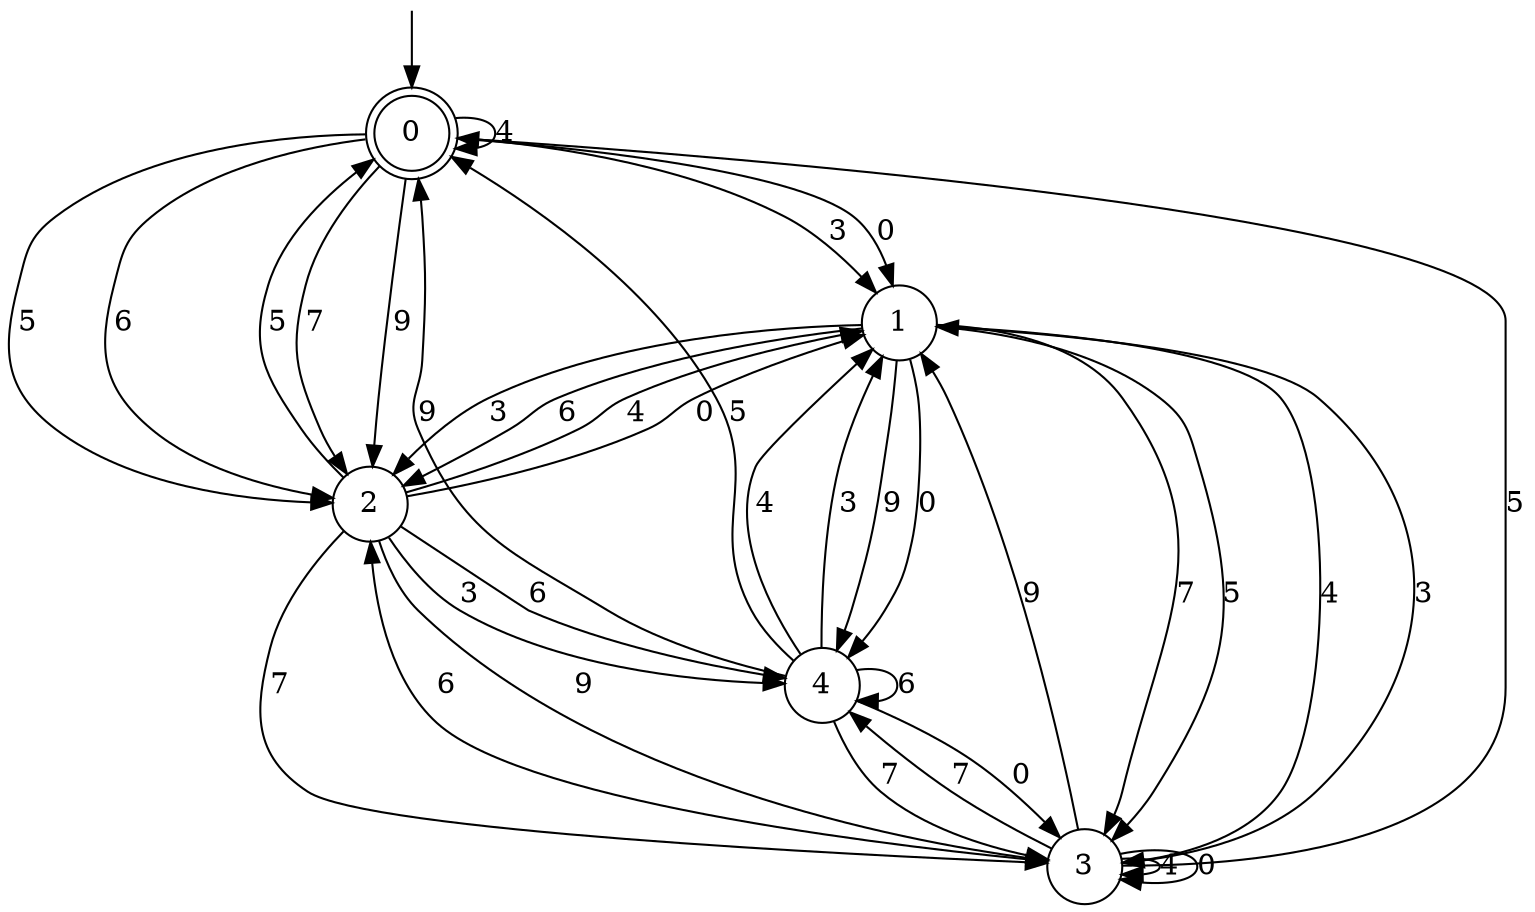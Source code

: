 digraph g {

	s0 [shape="doublecircle" label="0"];
	s1 [shape="circle" label="1"];
	s2 [shape="circle" label="2"];
	s3 [shape="circle" label="3"];
	s4 [shape="circle" label="4"];
	s0 -> s0 [label="4"];
	s0 -> s1 [label="3"];
	s0 -> s2 [label="7"];
	s0 -> s2 [label="9"];
	s0 -> s2 [label="5"];
	s0 -> s1 [label="0"];
	s0 -> s2 [label="6"];
	s1 -> s3 [label="4"];
	s1 -> s2 [label="3"];
	s1 -> s3 [label="7"];
	s1 -> s4 [label="9"];
	s1 -> s3 [label="5"];
	s1 -> s4 [label="0"];
	s1 -> s2 [label="6"];
	s2 -> s1 [label="4"];
	s2 -> s4 [label="3"];
	s2 -> s3 [label="7"];
	s2 -> s3 [label="9"];
	s2 -> s0 [label="5"];
	s2 -> s1 [label="0"];
	s2 -> s4 [label="6"];
	s3 -> s3 [label="4"];
	s3 -> s1 [label="3"];
	s3 -> s4 [label="7"];
	s3 -> s1 [label="9"];
	s3 -> s0 [label="5"];
	s3 -> s3 [label="0"];
	s3 -> s2 [label="6"];
	s4 -> s1 [label="4"];
	s4 -> s1 [label="3"];
	s4 -> s3 [label="7"];
	s4 -> s0 [label="9"];
	s4 -> s0 [label="5"];
	s4 -> s3 [label="0"];
	s4 -> s4 [label="6"];

__start0 [label="" shape="none" width="0" height="0"];
__start0 -> s0;

}
